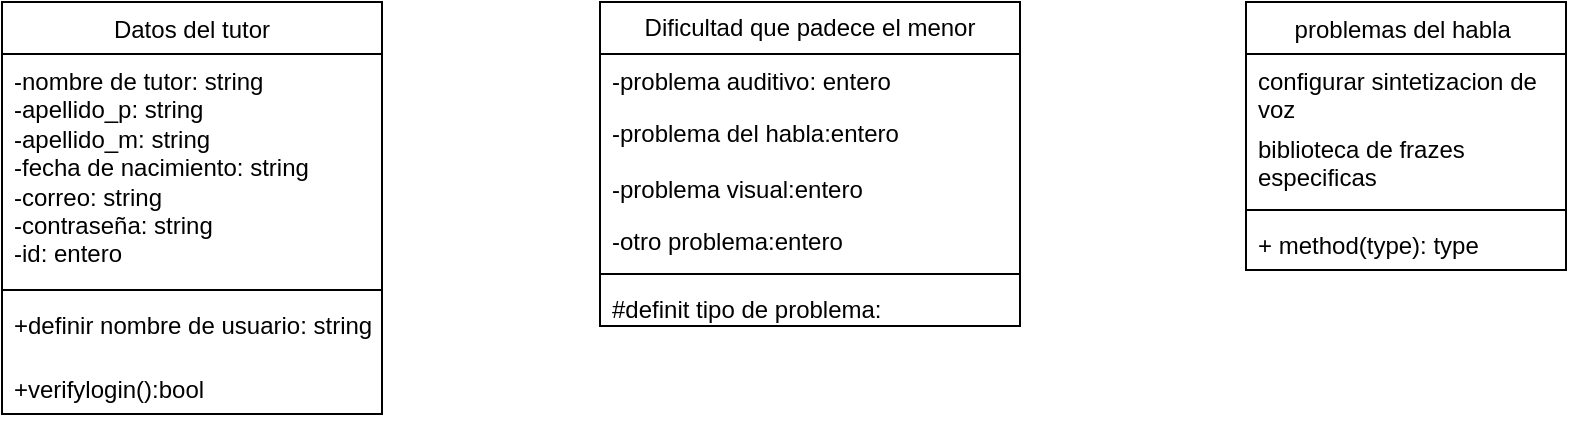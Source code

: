 <mxfile version="24.3.1" type="github">
  <diagram id="C5RBs43oDa-KdzZeNtuy" name="Page-1">
    <mxGraphModel dx="303" dy="203" grid="1" gridSize="10" guides="1" tooltips="1" connect="1" arrows="1" fold="1" page="1" pageScale="1" pageWidth="827" pageHeight="1169" math="0" shadow="0">
      <root>
        <mxCell id="WIyWlLk6GJQsqaUBKTNV-0" />
        <mxCell id="WIyWlLk6GJQsqaUBKTNV-1" parent="WIyWlLk6GJQsqaUBKTNV-0" />
        <mxCell id="SyXTFlUaxGgGznhEzL_e-9" value="&lt;span style=&quot;font-weight: 400;&quot;&gt;Datos del tutor&lt;/span&gt;" style="swimlane;fontStyle=1;align=center;verticalAlign=top;childLayout=stackLayout;horizontal=1;startSize=26;horizontalStack=0;resizeParent=1;resizeParentMax=0;resizeLast=0;collapsible=1;marginBottom=0;whiteSpace=wrap;html=1;" vertex="1" parent="WIyWlLk6GJQsqaUBKTNV-1">
          <mxGeometry x="318" y="230" width="190" height="206" as="geometry" />
        </mxCell>
        <mxCell id="SyXTFlUaxGgGznhEzL_e-10" value="&lt;font style=&quot;vertical-align: inherit;&quot;&gt;&lt;font style=&quot;vertical-align: inherit;&quot;&gt;&lt;font style=&quot;vertical-align: inherit;&quot;&gt;&lt;font style=&quot;vertical-align: inherit;&quot;&gt;-nombre de tutor: string&lt;/font&gt;&lt;/font&gt;&lt;/font&gt;&lt;/font&gt;&lt;div&gt;-apellido_p: string&lt;/div&gt;&lt;div&gt;-apellido_m: string&lt;/div&gt;&lt;div&gt;&lt;div&gt;-fecha de nacimiento: string&lt;br&gt;&lt;div&gt;&lt;font style=&quot;vertical-align: inherit;&quot;&gt;&lt;font style=&quot;vertical-align: inherit;&quot;&gt;&lt;font style=&quot;vertical-align: inherit;&quot;&gt;&lt;font style=&quot;vertical-align: inherit;&quot;&gt;-correo: string&lt;/font&gt;&lt;/font&gt;&lt;/font&gt;&lt;/font&gt;&lt;/div&gt;&lt;div&gt;&lt;font style=&quot;vertical-align: inherit;&quot;&gt;&lt;font style=&quot;vertical-align: inherit;&quot;&gt;&lt;font style=&quot;vertical-align: inherit;&quot;&gt;&lt;font style=&quot;vertical-align: inherit;&quot;&gt;-contraseña: string&lt;/font&gt;&lt;/font&gt;&lt;/font&gt;&lt;/font&gt;&lt;/div&gt;&lt;div&gt;&lt;font style=&quot;vertical-align: inherit;&quot;&gt;&lt;font style=&quot;vertical-align: inherit;&quot;&gt;&lt;font style=&quot;vertical-align: inherit;&quot;&gt;&lt;font style=&quot;vertical-align: inherit;&quot;&gt;-id: entero&lt;/font&gt;&lt;/font&gt;&lt;/font&gt;&lt;/font&gt;&lt;/div&gt;&lt;/div&gt;&lt;/div&gt;" style="text;strokeColor=none;fillColor=none;align=left;verticalAlign=top;spacingLeft=4;spacingRight=4;overflow=hidden;rotatable=0;points=[[0,0.5],[1,0.5]];portConstraint=eastwest;whiteSpace=wrap;html=1;" vertex="1" parent="SyXTFlUaxGgGznhEzL_e-9">
          <mxGeometry y="26" width="190" height="114" as="geometry" />
        </mxCell>
        <mxCell id="SyXTFlUaxGgGznhEzL_e-25" value="" style="line;strokeWidth=1;fillColor=none;align=left;verticalAlign=middle;spacingTop=-1;spacingLeft=3;spacingRight=3;rotatable=0;labelPosition=right;points=[];portConstraint=eastwest;strokeColor=inherit;" vertex="1" parent="SyXTFlUaxGgGznhEzL_e-9">
          <mxGeometry y="140" width="190" height="8" as="geometry" />
        </mxCell>
        <mxCell id="SyXTFlUaxGgGznhEzL_e-24" value="+definir nombre de usuario: string" style="text;strokeColor=none;fillColor=none;align=left;verticalAlign=top;spacingLeft=4;spacingRight=4;overflow=hidden;rotatable=0;points=[[0,0.5],[1,0.5]];portConstraint=eastwest;whiteSpace=wrap;html=1;" vertex="1" parent="SyXTFlUaxGgGznhEzL_e-9">
          <mxGeometry y="148" width="190" height="32" as="geometry" />
        </mxCell>
        <mxCell id="SyXTFlUaxGgGznhEzL_e-30" value="+verifylogin():bool" style="text;strokeColor=none;fillColor=none;align=left;verticalAlign=top;spacingLeft=4;spacingRight=4;overflow=hidden;rotatable=0;points=[[0,0.5],[1,0.5]];portConstraint=eastwest;whiteSpace=wrap;html=1;" vertex="1" parent="SyXTFlUaxGgGznhEzL_e-9">
          <mxGeometry y="180" width="190" height="26" as="geometry" />
        </mxCell>
        <mxCell id="SyXTFlUaxGgGznhEzL_e-14" value="Dificultad que padece el menor" style="swimlane;fontStyle=0;childLayout=stackLayout;horizontal=1;startSize=26;fillColor=none;horizontalStack=0;resizeParent=1;resizeParentMax=0;resizeLast=0;collapsible=1;marginBottom=0;whiteSpace=wrap;html=1;" vertex="1" parent="WIyWlLk6GJQsqaUBKTNV-1">
          <mxGeometry x="617" y="230" width="210" height="162" as="geometry" />
        </mxCell>
        <mxCell id="SyXTFlUaxGgGznhEzL_e-15" value="-problema auditivo: entero" style="text;strokeColor=none;fillColor=none;align=left;verticalAlign=top;spacingLeft=4;spacingRight=4;overflow=hidden;rotatable=0;points=[[0,0.5],[1,0.5]];portConstraint=eastwest;whiteSpace=wrap;html=1;" vertex="1" parent="SyXTFlUaxGgGznhEzL_e-14">
          <mxGeometry y="26" width="210" height="26" as="geometry" />
        </mxCell>
        <mxCell id="SyXTFlUaxGgGznhEzL_e-16" value="-problema del habla:entero&lt;div&gt;&lt;br&gt;&lt;/div&gt;" style="text;strokeColor=none;fillColor=none;align=left;verticalAlign=top;spacingLeft=4;spacingRight=4;overflow=hidden;rotatable=0;points=[[0,0.5],[1,0.5]];portConstraint=eastwest;whiteSpace=wrap;html=1;" vertex="1" parent="SyXTFlUaxGgGznhEzL_e-14">
          <mxGeometry y="52" width="210" height="28" as="geometry" />
        </mxCell>
        <mxCell id="SyXTFlUaxGgGznhEzL_e-28" value="-problema visual:entero" style="text;strokeColor=none;fillColor=none;align=left;verticalAlign=top;spacingLeft=4;spacingRight=4;overflow=hidden;rotatable=0;points=[[0,0.5],[1,0.5]];portConstraint=eastwest;whiteSpace=wrap;html=1;" vertex="1" parent="SyXTFlUaxGgGznhEzL_e-14">
          <mxGeometry y="80" width="210" height="26" as="geometry" />
        </mxCell>
        <mxCell id="SyXTFlUaxGgGznhEzL_e-29" value="-otro problema:entero" style="text;strokeColor=none;fillColor=none;align=left;verticalAlign=top;spacingLeft=4;spacingRight=4;overflow=hidden;rotatable=0;points=[[0,0.5],[1,0.5]];portConstraint=eastwest;whiteSpace=wrap;html=1;" vertex="1" parent="SyXTFlUaxGgGznhEzL_e-14">
          <mxGeometry y="106" width="210" height="26" as="geometry" />
        </mxCell>
        <mxCell id="SyXTFlUaxGgGznhEzL_e-27" value="" style="line;strokeWidth=1;fillColor=none;align=left;verticalAlign=middle;spacingTop=-1;spacingLeft=3;spacingRight=3;rotatable=0;labelPosition=right;points=[];portConstraint=eastwest;strokeColor=inherit;" vertex="1" parent="SyXTFlUaxGgGznhEzL_e-14">
          <mxGeometry y="132" width="210" height="8" as="geometry" />
        </mxCell>
        <mxCell id="SyXTFlUaxGgGznhEzL_e-26" value="#definit tipo de problema:&amp;nbsp;" style="text;strokeColor=none;fillColor=none;align=left;verticalAlign=top;spacingLeft=4;spacingRight=4;overflow=hidden;rotatable=0;points=[[0,0.5],[1,0.5]];portConstraint=eastwest;whiteSpace=wrap;html=1;" vertex="1" parent="SyXTFlUaxGgGznhEzL_e-14">
          <mxGeometry y="140" width="210" height="22" as="geometry" />
        </mxCell>
        <mxCell id="SyXTFlUaxGgGznhEzL_e-31" value="&lt;span style=&quot;font-weight: normal;&quot;&gt;problemas del habla&amp;nbsp;&lt;/span&gt;" style="swimlane;fontStyle=1;align=center;verticalAlign=top;childLayout=stackLayout;horizontal=1;startSize=26;horizontalStack=0;resizeParent=1;resizeParentMax=0;resizeLast=0;collapsible=1;marginBottom=0;whiteSpace=wrap;html=1;" vertex="1" parent="WIyWlLk6GJQsqaUBKTNV-1">
          <mxGeometry x="940" y="230" width="160" height="134" as="geometry" />
        </mxCell>
        <mxCell id="SyXTFlUaxGgGznhEzL_e-32" value="configurar sintetizacion de voz" style="text;strokeColor=none;fillColor=none;align=left;verticalAlign=top;spacingLeft=4;spacingRight=4;overflow=hidden;rotatable=0;points=[[0,0.5],[1,0.5]];portConstraint=eastwest;whiteSpace=wrap;html=1;" vertex="1" parent="SyXTFlUaxGgGznhEzL_e-31">
          <mxGeometry y="26" width="160" height="34" as="geometry" />
        </mxCell>
        <mxCell id="SyXTFlUaxGgGznhEzL_e-35" value="biblioteca de frazes especificas" style="text;strokeColor=none;fillColor=none;align=left;verticalAlign=top;spacingLeft=4;spacingRight=4;overflow=hidden;rotatable=0;points=[[0,0.5],[1,0.5]];portConstraint=eastwest;whiteSpace=wrap;html=1;" vertex="1" parent="SyXTFlUaxGgGznhEzL_e-31">
          <mxGeometry y="60" width="160" height="40" as="geometry" />
        </mxCell>
        <mxCell id="SyXTFlUaxGgGznhEzL_e-33" value="" style="line;strokeWidth=1;fillColor=none;align=left;verticalAlign=middle;spacingTop=-1;spacingLeft=3;spacingRight=3;rotatable=0;labelPosition=right;points=[];portConstraint=eastwest;strokeColor=inherit;" vertex="1" parent="SyXTFlUaxGgGznhEzL_e-31">
          <mxGeometry y="100" width="160" height="8" as="geometry" />
        </mxCell>
        <mxCell id="SyXTFlUaxGgGznhEzL_e-34" value="+ method(type): type" style="text;strokeColor=none;fillColor=none;align=left;verticalAlign=top;spacingLeft=4;spacingRight=4;overflow=hidden;rotatable=0;points=[[0,0.5],[1,0.5]];portConstraint=eastwest;whiteSpace=wrap;html=1;" vertex="1" parent="SyXTFlUaxGgGznhEzL_e-31">
          <mxGeometry y="108" width="160" height="26" as="geometry" />
        </mxCell>
      </root>
    </mxGraphModel>
  </diagram>
</mxfile>
